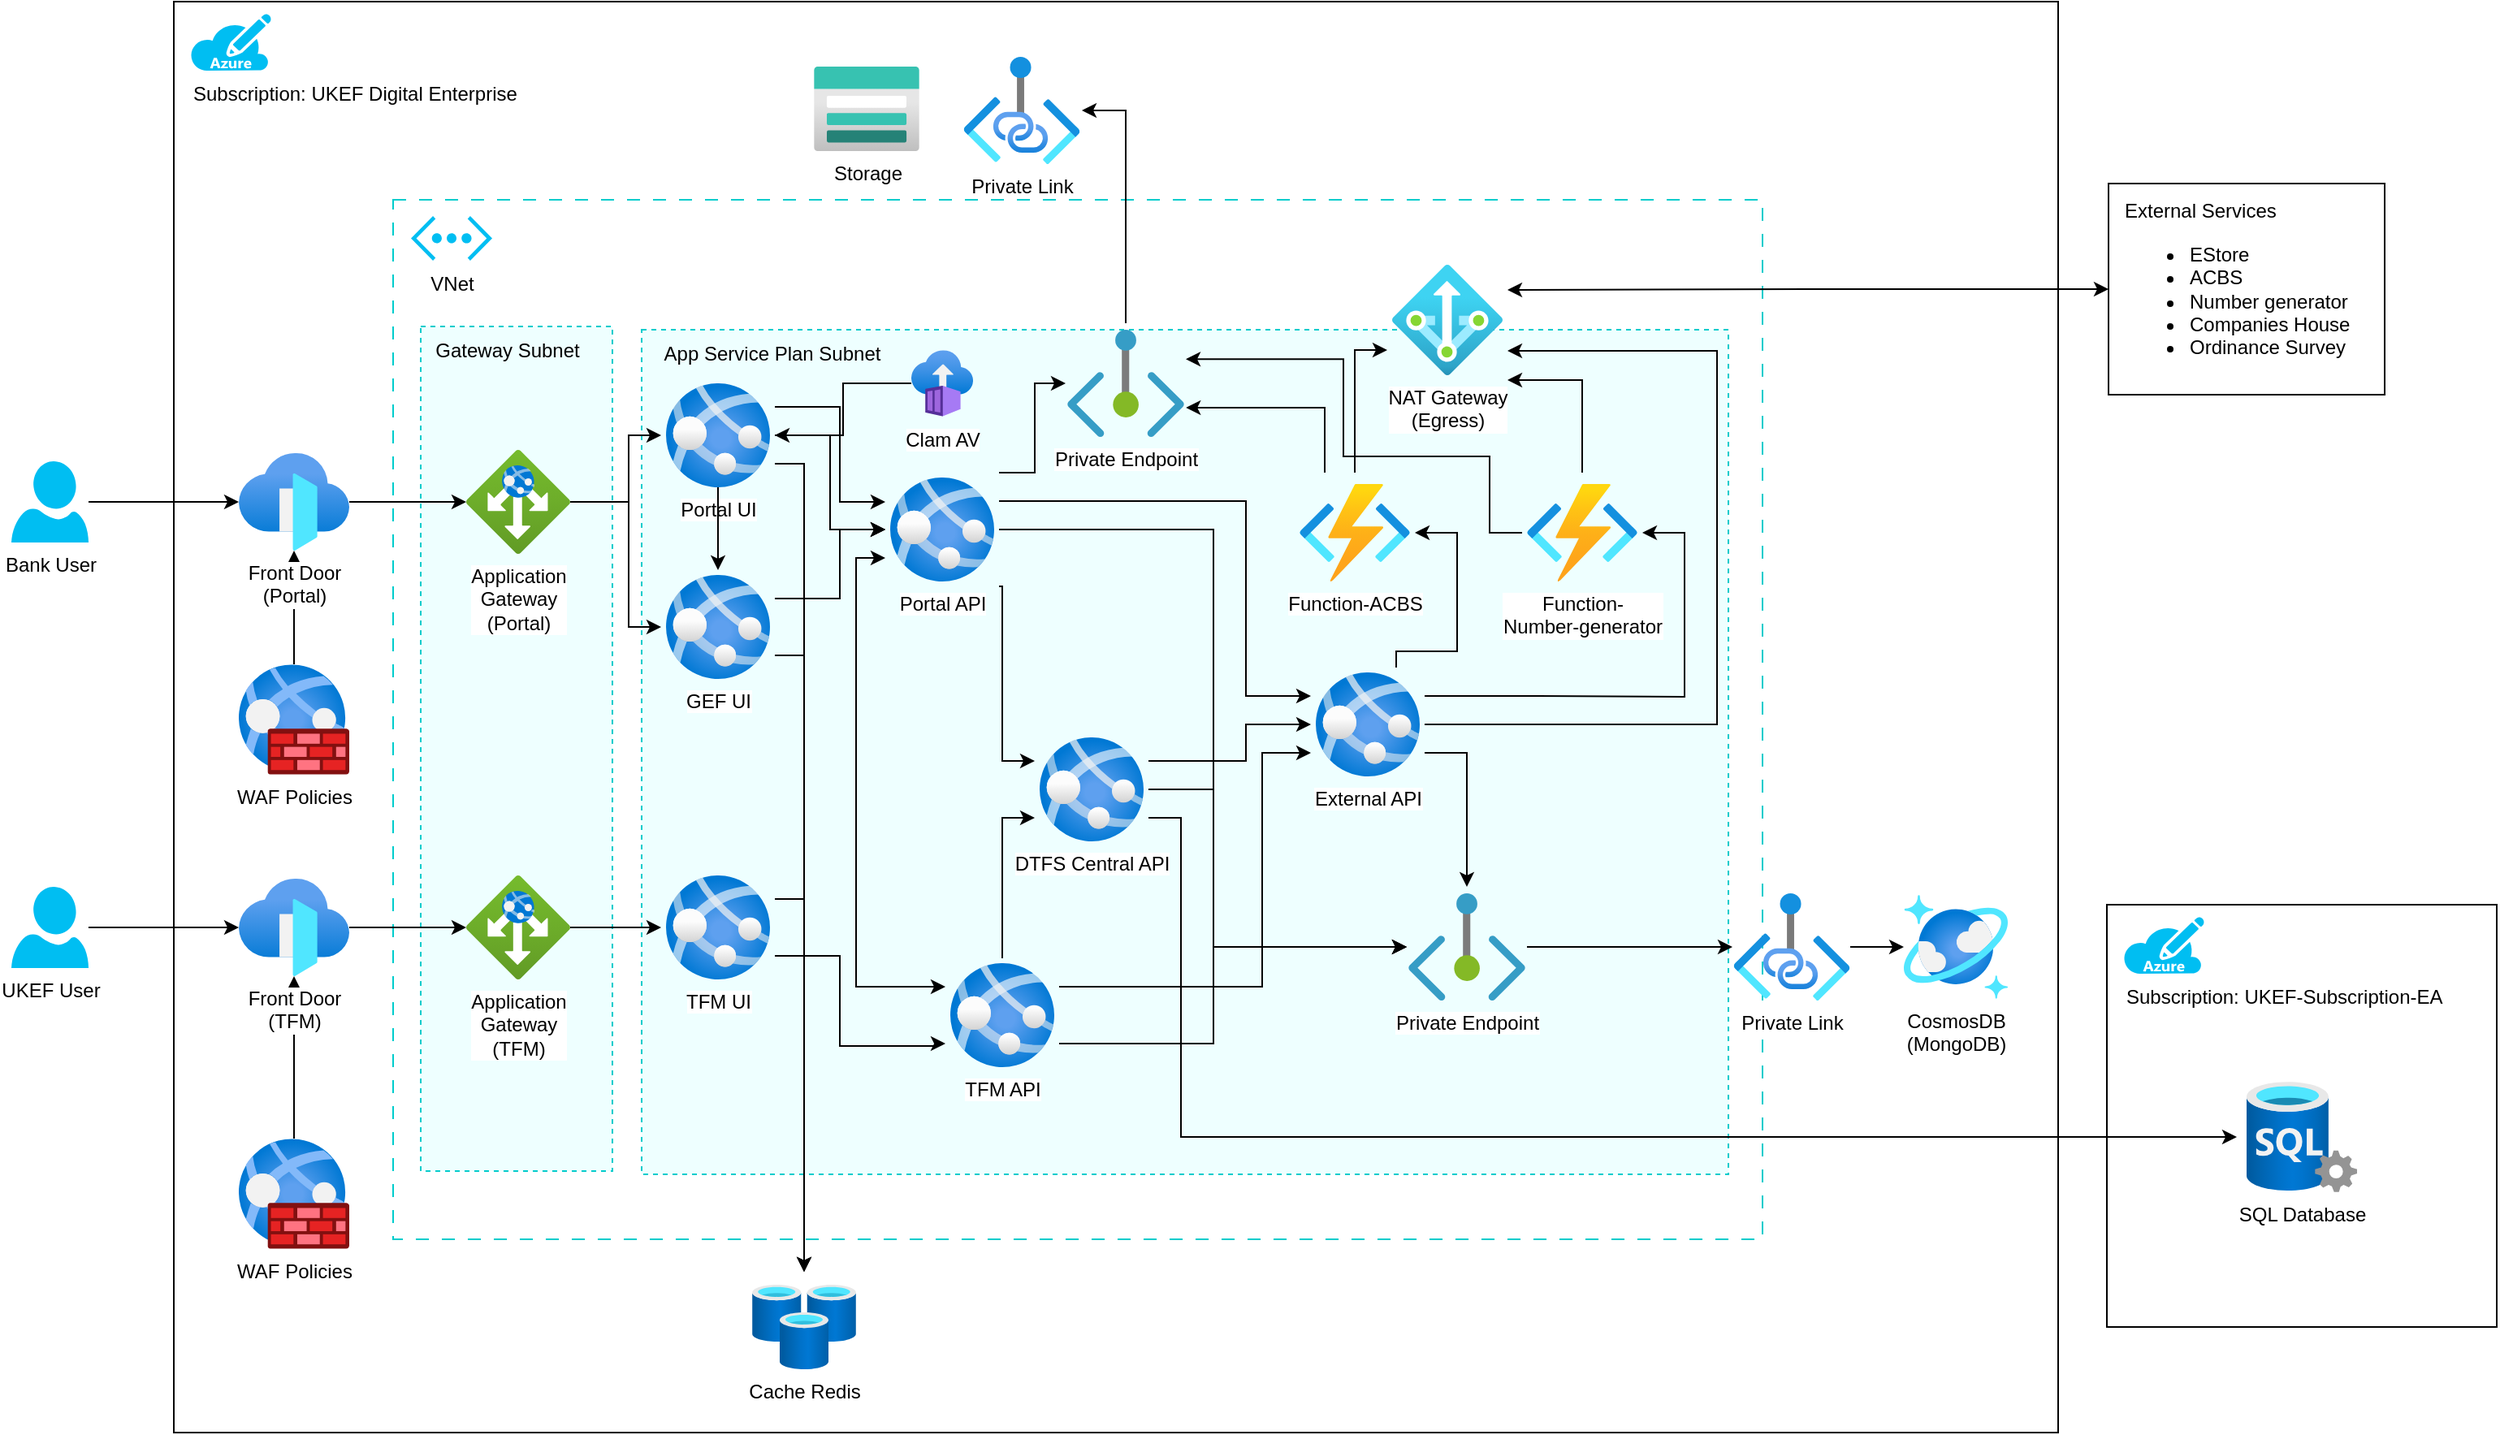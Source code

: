 <mxfile version="26.2.14">
  <diagram name="Page-1" id="09-sKObCots2PVkcRJMm">
    <mxGraphModel dx="3293" dy="2184" grid="1" gridSize="10" guides="1" tooltips="1" connect="1" arrows="1" fold="1" page="1" pageScale="1" pageWidth="1654" pageHeight="1169" math="0" shadow="0">
      <root>
        <mxCell id="0" />
        <mxCell id="1" parent="0" />
        <mxCell id="RdV_qLF6Depakt8JLYgx-76" value="" style="group" parent="1" vertex="1" connectable="0">
          <mxGeometry x="-340" y="-545" width="240" height="260" as="geometry" />
        </mxCell>
        <mxCell id="RdV_qLF6Depakt8JLYgx-73" value="" style="rounded=0;whiteSpace=wrap;html=1;" parent="RdV_qLF6Depakt8JLYgx-76" vertex="1">
          <mxGeometry width="240" height="260" as="geometry" />
        </mxCell>
        <mxCell id="RdV_qLF6Depakt8JLYgx-74" value="Subscription: UKEF-Subscription-EA" style="verticalLabelPosition=bottom;html=1;verticalAlign=top;align=left;strokeColor=none;fillColor=#00BEF2;shape=mxgraph.azure.azure_subscription;" parent="RdV_qLF6Depakt8JLYgx-76" vertex="1">
          <mxGeometry x="10" y="7.5" width="50" height="35" as="geometry" />
        </mxCell>
        <mxCell id="RdV_qLF6Depakt8JLYgx-71" value="" style="group" parent="1" vertex="1" connectable="0">
          <mxGeometry x="-1530" y="-1101" width="1160" height="881" as="geometry" />
        </mxCell>
        <mxCell id="RdV_qLF6Depakt8JLYgx-68" value="" style="rounded=0;whiteSpace=wrap;html=1;" parent="RdV_qLF6Depakt8JLYgx-71" vertex="1">
          <mxGeometry width="1160" height="881" as="geometry" />
        </mxCell>
        <mxCell id="RdV_qLF6Depakt8JLYgx-69" value="Subscription: UKEF Digital Enterprise" style="verticalLabelPosition=bottom;html=1;verticalAlign=top;align=left;strokeColor=none;fillColor=#00BEF2;shape=mxgraph.azure.azure_subscription;" parent="RdV_qLF6Depakt8JLYgx-71" vertex="1">
          <mxGeometry x="10" y="7.5" width="50" height="35" as="geometry" />
        </mxCell>
        <mxCell id="H1oceP0J1bfQ8ebqI_k--81" value="" style="group" parent="1" vertex="1" connectable="0">
          <mxGeometry x="-1395" y="-979" width="843" height="640" as="geometry" />
        </mxCell>
        <mxCell id="H1oceP0J1bfQ8ebqI_k--80" value="" style="rounded=0;whiteSpace=wrap;html=1;fillColor=none;strokeColor=#00CCCC;dashed=1;dashPattern=8 8;" parent="H1oceP0J1bfQ8ebqI_k--81" vertex="1">
          <mxGeometry width="843" height="640" as="geometry" />
        </mxCell>
        <mxCell id="H1oceP0J1bfQ8ebqI_k--11" value="VNet" style="verticalLabelPosition=bottom;html=1;verticalAlign=top;align=center;strokeColor=none;fillColor=#00BEF2;shape=mxgraph.azure.virtual_network;pointerEvents=1;" parent="H1oceP0J1bfQ8ebqI_k--81" vertex="1">
          <mxGeometry x="11" y="10" width="50" height="27.5" as="geometry" />
        </mxCell>
        <mxCell id="H1oceP0J1bfQ8ebqI_k--78" value="" style="group" parent="H1oceP0J1bfQ8ebqI_k--81" vertex="1" connectable="0">
          <mxGeometry x="153" y="80" width="669" height="520" as="geometry" />
        </mxCell>
        <mxCell id="H1oceP0J1bfQ8ebqI_k--65" value="" style="rounded=0;whiteSpace=wrap;html=1;fillColor=#EEFFFF;strokeColor=#00CCCC;dashed=1;container=0;" parent="H1oceP0J1bfQ8ebqI_k--78" vertex="1">
          <mxGeometry width="669" height="520" as="geometry" />
        </mxCell>
        <mxCell id="H1oceP0J1bfQ8ebqI_k--66" value="App Service Plan Subnet" style="text;html=1;align=center;verticalAlign=middle;resizable=0;points=[];autosize=1;strokeColor=none;fillColor=none;" parent="H1oceP0J1bfQ8ebqI_k--78" vertex="1">
          <mxGeometry width="160" height="30" as="geometry" />
        </mxCell>
        <mxCell id="H1oceP0J1bfQ8ebqI_k--93" style="edgeStyle=orthogonalEdgeStyle;rounded=0;orthogonalLoop=1;jettySize=auto;html=1;entryX=1.001;entryY=0.707;entryDx=0;entryDy=0;exitX=0.25;exitY=0;exitDx=0;exitDy=0;entryPerimeter=0;" parent="H1oceP0J1bfQ8ebqI_k--78" source="RdV_qLF6Depakt8JLYgx-58" target="RdV_qLF6Depakt8JLYgx-39" edge="1">
          <mxGeometry relative="1" as="geometry">
            <Array as="points">
              <mxPoint x="420" y="48" />
              <mxPoint x="335" y="48" />
            </Array>
          </mxGeometry>
        </mxCell>
        <mxCell id="H1oceP0J1bfQ8ebqI_k--76" style="edgeStyle=orthogonalEdgeStyle;rounded=0;orthogonalLoop=1;jettySize=auto;html=1;entryX=1;entryY=0.5;entryDx=0;entryDy=0;exitX=0.75;exitY=0;exitDx=0;exitDy=0;" parent="H1oceP0J1bfQ8ebqI_k--78" source="RdV_qLF6Depakt8JLYgx-32" target="RdV_qLF6Depakt8JLYgx-58" edge="1">
          <mxGeometry relative="1" as="geometry">
            <mxPoint x="425" y="138.02" as="sourcePoint" />
            <Array as="points">
              <mxPoint x="465" y="198" />
              <mxPoint x="502" y="198" />
              <mxPoint x="502" y="125" />
            </Array>
          </mxGeometry>
        </mxCell>
        <mxCell id="H1oceP0J1bfQ8ebqI_k--60" style="edgeStyle=orthogonalEdgeStyle;rounded=0;orthogonalLoop=1;jettySize=auto;html=1;exitX=1;exitY=0.75;exitDx=0;exitDy=0;entryX=0.5;entryY=0;entryDx=0;entryDy=0;" parent="H1oceP0J1bfQ8ebqI_k--78" source="RdV_qLF6Depakt8JLYgx-32" target="RdV_qLF6Depakt8JLYgx-35" edge="1">
          <mxGeometry relative="1" as="geometry">
            <mxPoint x="425" y="138.02" as="sourcePoint" />
          </mxGeometry>
        </mxCell>
        <mxCell id="RdV_qLF6Depakt8JLYgx-8" value="" style="group" parent="H1oceP0J1bfQ8ebqI_k--78" vertex="1" connectable="0">
          <mxGeometry x="12" y="30" width="70" height="70" as="geometry" />
        </mxCell>
        <mxCell id="RdV_qLF6Depakt8JLYgx-3" value="Portal UI" style="image;aspect=fixed;html=1;points=[];align=center;fontSize=12;image=img/lib/azure2/app_services/App_Services.svg;" parent="RdV_qLF6Depakt8JLYgx-8" vertex="1">
          <mxGeometry x="3" y="3" width="64" height="64" as="geometry" />
        </mxCell>
        <mxCell id="RdV_qLF6Depakt8JLYgx-2" value="" style="whiteSpace=wrap;html=1;aspect=fixed;strokeColor=none;fillColor=none;" parent="RdV_qLF6Depakt8JLYgx-8" vertex="1">
          <mxGeometry width="70" height="70" as="geometry" />
        </mxCell>
        <mxCell id="RdV_qLF6Depakt8JLYgx-10" value="" style="group" parent="H1oceP0J1bfQ8ebqI_k--78" vertex="1" connectable="0">
          <mxGeometry x="12" y="148" width="70" height="70" as="geometry" />
        </mxCell>
        <mxCell id="RdV_qLF6Depakt8JLYgx-11" value="GEF UI" style="image;aspect=fixed;html=1;points=[];align=center;fontSize=12;image=img/lib/azure2/app_services/App_Services.svg;" parent="RdV_qLF6Depakt8JLYgx-10" vertex="1">
          <mxGeometry x="3" y="3" width="64" height="64" as="geometry" />
        </mxCell>
        <mxCell id="RdV_qLF6Depakt8JLYgx-12" value="" style="whiteSpace=wrap;html=1;aspect=fixed;strokeColor=none;fillColor=none;" parent="RdV_qLF6Depakt8JLYgx-10" vertex="1">
          <mxGeometry width="70" height="70" as="geometry" />
        </mxCell>
        <mxCell id="RdV_qLF6Depakt8JLYgx-13" value="" style="group" parent="H1oceP0J1bfQ8ebqI_k--78" vertex="1" connectable="0">
          <mxGeometry x="12" y="333" width="70" height="70" as="geometry" />
        </mxCell>
        <mxCell id="RdV_qLF6Depakt8JLYgx-14" value="TFM UI" style="image;aspect=fixed;html=1;points=[];align=center;fontSize=12;image=img/lib/azure2/app_services/App_Services.svg;" parent="RdV_qLF6Depakt8JLYgx-13" vertex="1">
          <mxGeometry x="3" y="3" width="64" height="64" as="geometry" />
        </mxCell>
        <mxCell id="RdV_qLF6Depakt8JLYgx-15" value="" style="whiteSpace=wrap;html=1;aspect=fixed;strokeColor=none;fillColor=none;" parent="RdV_qLF6Depakt8JLYgx-13" vertex="1">
          <mxGeometry width="70" height="70" as="geometry" />
        </mxCell>
        <mxCell id="RdV_qLF6Depakt8JLYgx-20" value="" style="group" parent="H1oceP0J1bfQ8ebqI_k--78" vertex="1" connectable="0">
          <mxGeometry x="187" y="387" width="70" height="70" as="geometry" />
        </mxCell>
        <mxCell id="RdV_qLF6Depakt8JLYgx-21" value="TFM API" style="image;aspect=fixed;html=1;points=[];align=center;fontSize=12;image=img/lib/azure2/app_services/App_Services.svg;" parent="RdV_qLF6Depakt8JLYgx-20" vertex="1">
          <mxGeometry x="3" y="3" width="64" height="64" as="geometry" />
        </mxCell>
        <mxCell id="RdV_qLF6Depakt8JLYgx-22" value="" style="whiteSpace=wrap;html=1;aspect=fixed;strokeColor=none;fillColor=none;" parent="RdV_qLF6Depakt8JLYgx-20" vertex="1">
          <mxGeometry width="70" height="70" as="geometry" />
        </mxCell>
        <mxCell id="H1oceP0J1bfQ8ebqI_k--31" style="edgeStyle=orthogonalEdgeStyle;rounded=0;orthogonalLoop=1;jettySize=auto;html=1;exitX=1;exitY=0.75;exitDx=0;exitDy=0;entryX=0;entryY=0.75;entryDx=0;entryDy=0;" parent="H1oceP0J1bfQ8ebqI_k--78" source="RdV_qLF6Depakt8JLYgx-15" target="RdV_qLF6Depakt8JLYgx-22" edge="1">
          <mxGeometry relative="1" as="geometry">
            <mxPoint x="82" y="368" as="sourcePoint" />
            <mxPoint x="172" y="385.524" as="targetPoint" />
            <Array as="points">
              <mxPoint x="122" y="386" />
              <mxPoint x="122" y="441" />
              <mxPoint x="182" y="441" />
            </Array>
          </mxGeometry>
        </mxCell>
        <mxCell id="H1oceP0J1bfQ8ebqI_k--52" style="edgeStyle=orthogonalEdgeStyle;rounded=0;orthogonalLoop=1;jettySize=auto;html=1;entryX=0;entryY=0.5;entryDx=0;entryDy=0;exitX=1;exitY=0.75;exitDx=0;exitDy=0;" parent="H1oceP0J1bfQ8ebqI_k--78" source="RdV_qLF6Depakt8JLYgx-22" target="RdV_qLF6Depakt8JLYgx-35" edge="1">
          <mxGeometry relative="1" as="geometry">
            <mxPoint x="236" y="368" as="sourcePoint" />
            <Array as="points">
              <mxPoint x="352" y="439" />
              <mxPoint x="352" y="380" />
            </Array>
          </mxGeometry>
        </mxCell>
        <mxCell id="H1oceP0J1bfQ8ebqI_k--46" style="edgeStyle=orthogonalEdgeStyle;rounded=0;orthogonalLoop=1;jettySize=auto;html=1;entryX=0;entryY=0.75;entryDx=0;entryDy=0;exitX=1;exitY=0.25;exitDx=0;exitDy=0;" parent="H1oceP0J1bfQ8ebqI_k--78" source="RdV_qLF6Depakt8JLYgx-22" target="RdV_qLF6Depakt8JLYgx-32" edge="1">
          <mxGeometry relative="1" as="geometry">
            <Array as="points">
              <mxPoint x="382" y="404" />
              <mxPoint x="382" y="260" />
            </Array>
            <mxPoint x="236" y="388" as="sourcePoint" />
            <mxPoint x="394.152" y="171.792" as="targetPoint" />
          </mxGeometry>
        </mxCell>
        <mxCell id="RdV_qLF6Depakt8JLYgx-23" value="" style="group" parent="H1oceP0J1bfQ8ebqI_k--78" vertex="1" connectable="0">
          <mxGeometry x="242" y="248" width="70" height="70" as="geometry" />
        </mxCell>
        <mxCell id="RdV_qLF6Depakt8JLYgx-24" value="DTFS Central API" style="image;aspect=fixed;html=1;points=[];align=center;fontSize=12;image=img/lib/azure2/app_services/App_Services.svg;" parent="RdV_qLF6Depakt8JLYgx-23" vertex="1">
          <mxGeometry x="3" y="3" width="64" height="64" as="geometry" />
        </mxCell>
        <mxCell id="RdV_qLF6Depakt8JLYgx-25" value="" style="whiteSpace=wrap;html=1;aspect=fixed;strokeColor=none;fillColor=none;" parent="RdV_qLF6Depakt8JLYgx-23" vertex="1">
          <mxGeometry width="70" height="70" as="geometry" />
        </mxCell>
        <mxCell id="H1oceP0J1bfQ8ebqI_k--42" style="edgeStyle=orthogonalEdgeStyle;rounded=0;orthogonalLoop=1;jettySize=auto;html=1;entryX=0;entryY=0.75;entryDx=0;entryDy=0;exitX=0.5;exitY=0;exitDx=0;exitDy=0;" parent="H1oceP0J1bfQ8ebqI_k--78" source="RdV_qLF6Depakt8JLYgx-22" target="RdV_qLF6Depakt8JLYgx-25" edge="1">
          <mxGeometry relative="1" as="geometry">
            <mxPoint x="204" y="336" as="sourcePoint" />
            <mxPoint x="236.064" y="258.224" as="targetPoint" />
            <Array as="points">
              <mxPoint x="222" y="387" />
              <mxPoint x="222" y="300" />
            </Array>
          </mxGeometry>
        </mxCell>
        <mxCell id="H1oceP0J1bfQ8ebqI_k--51" style="edgeStyle=orthogonalEdgeStyle;rounded=0;orthogonalLoop=1;jettySize=auto;html=1;exitX=1;exitY=0.5;exitDx=0;exitDy=0;entryX=0;entryY=0.5;entryDx=0;entryDy=0;" parent="H1oceP0J1bfQ8ebqI_k--78" source="RdV_qLF6Depakt8JLYgx-25" target="RdV_qLF6Depakt8JLYgx-35" edge="1">
          <mxGeometry relative="1" as="geometry">
            <mxPoint x="276" y="230" as="sourcePoint" />
            <Array as="points">
              <mxPoint x="352" y="283" />
              <mxPoint x="352" y="380" />
            </Array>
          </mxGeometry>
        </mxCell>
        <mxCell id="RdV_qLF6Depakt8JLYgx-26" style="edgeStyle=orthogonalEdgeStyle;rounded=0;orthogonalLoop=1;jettySize=auto;html=1;exitX=1;exitY=0.25;exitDx=0;exitDy=0;entryX=0;entryY=0.5;entryDx=0;entryDy=0;" parent="H1oceP0J1bfQ8ebqI_k--78" source="RdV_qLF6Depakt8JLYgx-25" target="RdV_qLF6Depakt8JLYgx-32" edge="1">
          <mxGeometry relative="1" as="geometry">
            <Array as="points">
              <mxPoint x="372" y="266" />
              <mxPoint x="372" y="243" />
            </Array>
          </mxGeometry>
        </mxCell>
        <mxCell id="RdV_qLF6Depakt8JLYgx-27" value="" style="group" parent="H1oceP0J1bfQ8ebqI_k--78" vertex="1" connectable="0">
          <mxGeometry x="150" y="88" width="70" height="70" as="geometry" />
        </mxCell>
        <mxCell id="RdV_qLF6Depakt8JLYgx-28" value="Portal API" style="image;aspect=fixed;html=1;points=[];align=center;fontSize=12;image=img/lib/azure2/app_services/App_Services.svg;" parent="RdV_qLF6Depakt8JLYgx-27" vertex="1">
          <mxGeometry x="3" y="3" width="64" height="64" as="geometry" />
        </mxCell>
        <mxCell id="RdV_qLF6Depakt8JLYgx-29" value="" style="whiteSpace=wrap;html=1;aspect=fixed;strokeColor=none;fillColor=none;" parent="RdV_qLF6Depakt8JLYgx-27" vertex="1">
          <mxGeometry width="70" height="70" as="geometry" />
        </mxCell>
        <mxCell id="H1oceP0J1bfQ8ebqI_k--49" style="edgeStyle=orthogonalEdgeStyle;rounded=0;orthogonalLoop=1;jettySize=auto;html=1;exitX=1;exitY=0.25;exitDx=0;exitDy=0;entryX=0;entryY=0.5;entryDx=0;entryDy=0;" parent="H1oceP0J1bfQ8ebqI_k--78" source="RdV_qLF6Depakt8JLYgx-12" target="RdV_qLF6Depakt8JLYgx-29" edge="1">
          <mxGeometry relative="1" as="geometry">
            <Array as="points">
              <mxPoint x="122" y="166" />
              <mxPoint x="122" y="123" />
            </Array>
            <mxPoint x="82" y="178" as="sourcePoint" />
            <mxPoint x="172" y="118" as="targetPoint" />
          </mxGeometry>
        </mxCell>
        <mxCell id="H1oceP0J1bfQ8ebqI_k--38" style="edgeStyle=orthogonalEdgeStyle;rounded=0;orthogonalLoop=1;jettySize=auto;html=1;exitX=1;exitY=0.25;exitDx=0;exitDy=0;entryX=0;entryY=0.25;entryDx=0;entryDy=0;" parent="H1oceP0J1bfQ8ebqI_k--78" source="RdV_qLF6Depakt8JLYgx-2" target="RdV_qLF6Depakt8JLYgx-29" edge="1">
          <mxGeometry relative="1" as="geometry">
            <mxPoint x="86" y="57.5" as="sourcePoint" />
            <mxPoint x="172" y="108" as="targetPoint" />
            <Array as="points">
              <mxPoint x="122" y="48" />
              <mxPoint x="122" y="106" />
              <mxPoint x="150" y="106" />
            </Array>
          </mxGeometry>
        </mxCell>
        <mxCell id="H1oceP0J1bfQ8ebqI_k--53" style="edgeStyle=orthogonalEdgeStyle;rounded=0;orthogonalLoop=1;jettySize=auto;html=1;entryX=0;entryY=0.75;entryDx=0;entryDy=0;startArrow=classic;startFill=1;exitX=0;exitY=0.25;exitDx=0;exitDy=0;" parent="H1oceP0J1bfQ8ebqI_k--78" source="RdV_qLF6Depakt8JLYgx-22" target="RdV_qLF6Depakt8JLYgx-29" edge="1">
          <mxGeometry relative="1" as="geometry">
            <Array as="points">
              <mxPoint x="132" y="404" />
              <mxPoint x="132" y="140" />
            </Array>
            <mxPoint x="204" y="336" as="sourcePoint" />
            <mxPoint x="192.032" y="138.016" as="targetPoint" />
          </mxGeometry>
        </mxCell>
        <mxCell id="H1oceP0J1bfQ8ebqI_k--45" style="edgeStyle=orthogonalEdgeStyle;rounded=0;orthogonalLoop=1;jettySize=auto;html=1;entryX=0;entryY=0.25;entryDx=0;entryDy=0;exitX=1;exitY=1;exitDx=0;exitDy=0;" parent="H1oceP0J1bfQ8ebqI_k--78" source="RdV_qLF6Depakt8JLYgx-29" target="RdV_qLF6Depakt8JLYgx-25" edge="1">
          <mxGeometry relative="1" as="geometry">
            <mxPoint x="236.0" y="108" as="sourcePoint" />
            <mxPoint x="243.296" y="199.664" as="targetPoint" />
            <Array as="points">
              <mxPoint x="222" y="158" />
              <mxPoint x="222" y="266" />
            </Array>
          </mxGeometry>
        </mxCell>
        <mxCell id="RdV_qLF6Depakt8JLYgx-30" value="" style="group" parent="H1oceP0J1bfQ8ebqI_k--78" vertex="1" connectable="0">
          <mxGeometry x="412" y="208" width="70" height="70" as="geometry" />
        </mxCell>
        <mxCell id="RdV_qLF6Depakt8JLYgx-31" value="External API" style="image;aspect=fixed;html=1;points=[];align=center;fontSize=12;image=img/lib/azure2/app_services/App_Services.svg;" parent="RdV_qLF6Depakt8JLYgx-30" vertex="1">
          <mxGeometry x="3" y="3" width="64" height="64" as="geometry" />
        </mxCell>
        <mxCell id="RdV_qLF6Depakt8JLYgx-32" value="" style="whiteSpace=wrap;html=1;aspect=fixed;strokeColor=none;fillColor=none;" parent="RdV_qLF6Depakt8JLYgx-30" vertex="1">
          <mxGeometry width="70" height="70" as="geometry" />
        </mxCell>
        <mxCell id="H1oceP0J1bfQ8ebqI_k--94" style="edgeStyle=orthogonalEdgeStyle;rounded=0;orthogonalLoop=1;jettySize=auto;html=1;entryX=1;entryY=0.299;entryDx=0;entryDy=0;exitX=0;exitY=0.5;exitDx=0;exitDy=0;endSize=6;noJump=0;entryPerimeter=0;" parent="H1oceP0J1bfQ8ebqI_k--78" target="RdV_qLF6Depakt8JLYgx-39" edge="1">
          <mxGeometry relative="1" as="geometry">
            <mxPoint x="542" y="125" as="sourcePoint" />
            <mxPoint x="335" y="33" as="targetPoint" />
            <Array as="points">
              <mxPoint x="522" y="125" />
              <mxPoint x="522" y="78" />
              <mxPoint x="432" y="78" />
              <mxPoint x="432" y="18" />
            </Array>
          </mxGeometry>
        </mxCell>
        <mxCell id="H1oceP0J1bfQ8ebqI_k--75" style="edgeStyle=orthogonalEdgeStyle;rounded=0;orthogonalLoop=1;jettySize=auto;html=1;exitX=1;exitY=0.25;exitDx=0;exitDy=0;entryX=1;entryY=0.5;entryDx=0;entryDy=0;" parent="H1oceP0J1bfQ8ebqI_k--78" source="RdV_qLF6Depakt8JLYgx-32" target="RdV_qLF6Depakt8JLYgx-59" edge="1">
          <mxGeometry relative="1" as="geometry">
            <Array as="points">
              <mxPoint x="552" y="226" />
              <mxPoint x="642" y="226" />
              <mxPoint x="642" y="125" />
            </Array>
            <mxPoint x="422.0" y="170" as="sourcePoint" />
          </mxGeometry>
        </mxCell>
        <mxCell id="H1oceP0J1bfQ8ebqI_k--50" style="edgeStyle=orthogonalEdgeStyle;rounded=0;orthogonalLoop=1;jettySize=auto;html=1;exitX=1;exitY=0.5;exitDx=0;exitDy=0;entryX=0;entryY=0.5;entryDx=0;entryDy=0;" parent="H1oceP0J1bfQ8ebqI_k--78" source="RdV_qLF6Depakt8JLYgx-29" target="RdV_qLF6Depakt8JLYgx-35" edge="1">
          <mxGeometry relative="1" as="geometry">
            <Array as="points">
              <mxPoint x="352" y="123" />
              <mxPoint x="352" y="380" />
            </Array>
            <mxPoint x="236.0" y="118" as="sourcePoint" />
          </mxGeometry>
        </mxCell>
        <mxCell id="H1oceP0J1bfQ8ebqI_k--43" style="edgeStyle=orthogonalEdgeStyle;rounded=0;orthogonalLoop=1;jettySize=auto;html=1;entryX=0;entryY=0.25;entryDx=0;entryDy=0;exitX=1;exitY=0.25;exitDx=0;exitDy=0;" parent="H1oceP0J1bfQ8ebqI_k--78" source="RdV_qLF6Depakt8JLYgx-29" target="RdV_qLF6Depakt8JLYgx-32" edge="1">
          <mxGeometry relative="1" as="geometry">
            <Array as="points">
              <mxPoint x="372" y="106" />
              <mxPoint x="372" y="226" />
            </Array>
            <mxPoint x="236.0" y="108" as="sourcePoint" />
            <mxPoint x="361" y="108.02" as="targetPoint" />
          </mxGeometry>
        </mxCell>
        <mxCell id="H1oceP0J1bfQ8ebqI_k--92" style="edgeStyle=orthogonalEdgeStyle;rounded=0;orthogonalLoop=1;jettySize=auto;html=1;exitX=1;exitY=0;exitDx=0;exitDy=0;entryX=0;entryY=0.5;entryDx=0;entryDy=0;" parent="H1oceP0J1bfQ8ebqI_k--78" source="RdV_qLF6Depakt8JLYgx-29" target="RdV_qLF6Depakt8JLYgx-39" edge="1">
          <mxGeometry relative="1" as="geometry">
            <mxPoint x="236.0" y="108" as="sourcePoint" />
            <Array as="points">
              <mxPoint x="242" y="88" />
              <mxPoint x="242" y="33" />
            </Array>
          </mxGeometry>
        </mxCell>
        <mxCell id="RdV_qLF6Depakt8JLYgx-36" value="" style="group" parent="H1oceP0J1bfQ8ebqI_k--78" vertex="1" connectable="0">
          <mxGeometry x="471" y="343" width="74" height="74" as="geometry" />
        </mxCell>
        <mxCell id="H1oceP0J1bfQ8ebqI_k--5" value="Private Endpoint" style="image;aspect=fixed;html=1;points=[];align=center;fontSize=12;image=img/lib/azure2/networking/Private_Endpoint.svg;" parent="RdV_qLF6Depakt8JLYgx-36" vertex="1">
          <mxGeometry x="1" y="4" width="72" height="66" as="geometry" />
        </mxCell>
        <mxCell id="RdV_qLF6Depakt8JLYgx-35" value="" style="whiteSpace=wrap;html=1;aspect=fixed;strokeColor=none;fillColor=none;" parent="RdV_qLF6Depakt8JLYgx-36" vertex="1">
          <mxGeometry width="74" height="74" as="geometry" />
        </mxCell>
        <mxCell id="RdV_qLF6Depakt8JLYgx-40" value="" style="group" parent="H1oceP0J1bfQ8ebqI_k--78" vertex="1" connectable="0">
          <mxGeometry x="261" y="-4" width="74" height="74" as="geometry" />
        </mxCell>
        <mxCell id="H1oceP0J1bfQ8ebqI_k--91" value="Private Endpoint" style="image;aspect=fixed;html=1;points=[];align=center;fontSize=12;image=img/lib/azure2/networking/Private_Endpoint.svg;" parent="RdV_qLF6Depakt8JLYgx-40" vertex="1">
          <mxGeometry x="1" y="4" width="72" height="66" as="geometry" />
        </mxCell>
        <mxCell id="RdV_qLF6Depakt8JLYgx-39" value="" style="whiteSpace=wrap;html=1;aspect=fixed;strokeColor=none;fillColor=none;" parent="RdV_qLF6Depakt8JLYgx-40" vertex="1">
          <mxGeometry width="74" height="74" as="geometry" />
        </mxCell>
        <mxCell id="RdV_qLF6Depakt8JLYgx-60" value="" style="group" parent="H1oceP0J1bfQ8ebqI_k--78" vertex="1" connectable="0">
          <mxGeometry x="542" y="88" width="74" height="74" as="geometry" />
        </mxCell>
        <mxCell id="H1oceP0J1bfQ8ebqI_k--29" value="Function-&lt;br&gt;Number-generator" style="image;aspect=fixed;html=1;points=[];align=center;fontSize=12;image=img/lib/azure2/compute/Function_Apps.svg;" parent="RdV_qLF6Depakt8JLYgx-60" vertex="1">
          <mxGeometry x="3" y="7" width="68" height="60" as="geometry" />
        </mxCell>
        <mxCell id="RdV_qLF6Depakt8JLYgx-59" value="" style="whiteSpace=wrap;html=1;aspect=fixed;strokeColor=none;fillColor=none;" parent="RdV_qLF6Depakt8JLYgx-60" vertex="1">
          <mxGeometry width="74" height="74" as="geometry" />
        </mxCell>
        <mxCell id="RdV_qLF6Depakt8JLYgx-61" value="" style="group" parent="H1oceP0J1bfQ8ebqI_k--78" vertex="1" connectable="0">
          <mxGeometry x="402" y="88" width="74" height="74" as="geometry" />
        </mxCell>
        <mxCell id="H1oceP0J1bfQ8ebqI_k--12" value="Function-ACBS" style="image;aspect=fixed;html=1;points=[];align=center;fontSize=12;image=img/lib/azure2/compute/Function_Apps.svg;" parent="RdV_qLF6Depakt8JLYgx-61" vertex="1">
          <mxGeometry x="3" y="7" width="68" height="60" as="geometry" />
        </mxCell>
        <mxCell id="RdV_qLF6Depakt8JLYgx-58" value="" style="whiteSpace=wrap;html=1;aspect=fixed;strokeColor=none;fillColor=none;" parent="RdV_qLF6Depakt8JLYgx-61" vertex="1">
          <mxGeometry width="74" height="74" as="geometry" />
        </mxCell>
        <mxCell id="j36_yMFAYtUaiGLRO8ou-1" value="" style="edgeStyle=orthogonalEdgeStyle;rounded=0;orthogonalLoop=1;jettySize=auto;html=1;" edge="1" parent="H1oceP0J1bfQ8ebqI_k--78" source="RdV_qLF6Depakt8JLYgx-2" target="RdV_qLF6Depakt8JLYgx-29">
          <mxGeometry relative="1" as="geometry" />
        </mxCell>
        <mxCell id="j36_yMFAYtUaiGLRO8ou-2" value="" style="edgeStyle=orthogonalEdgeStyle;rounded=0;orthogonalLoop=1;jettySize=auto;html=1;" edge="1" parent="H1oceP0J1bfQ8ebqI_k--78" source="RdV_qLF6Depakt8JLYgx-2" target="RdV_qLF6Depakt8JLYgx-29">
          <mxGeometry relative="1" as="geometry" />
        </mxCell>
        <mxCell id="j36_yMFAYtUaiGLRO8ou-7" value="" style="edgeStyle=orthogonalEdgeStyle;rounded=0;orthogonalLoop=1;jettySize=auto;html=1;" edge="1" parent="H1oceP0J1bfQ8ebqI_k--78" source="j36_yMFAYtUaiGLRO8ou-4" target="RdV_qLF6Depakt8JLYgx-2">
          <mxGeometry relative="1" as="geometry" />
        </mxCell>
        <mxCell id="j36_yMFAYtUaiGLRO8ou-4" value="Clam AV" style="image;aspect=fixed;html=1;points=[];align=center;fontSize=12;image=img/lib/azure2/containers/Container_Instances.svg;" vertex="1" parent="H1oceP0J1bfQ8ebqI_k--78">
          <mxGeometry x="165.99" y="12.5" width="38.03" height="41" as="geometry" />
        </mxCell>
        <mxCell id="j36_yMFAYtUaiGLRO8ou-5" value="" style="edgeStyle=orthogonalEdgeStyle;rounded=0;orthogonalLoop=1;jettySize=auto;html=1;" edge="1" parent="H1oceP0J1bfQ8ebqI_k--78" source="RdV_qLF6Depakt8JLYgx-3" target="RdV_qLF6Depakt8JLYgx-12">
          <mxGeometry relative="1" as="geometry" />
        </mxCell>
        <mxCell id="H1oceP0J1bfQ8ebqI_k--100" style="edgeStyle=orthogonalEdgeStyle;rounded=0;orthogonalLoop=1;jettySize=auto;html=1;exitX=1;exitY=0.75;exitDx=0;exitDy=0;entryX=0.5;entryY=0;entryDx=0;entryDy=0;" parent="H1oceP0J1bfQ8ebqI_k--81" source="RdV_qLF6Depakt8JLYgx-2" target="RdV_qLF6Depakt8JLYgx-18" edge="1">
          <mxGeometry relative="1" as="geometry">
            <Array as="points">
              <mxPoint x="253" y="163" />
            </Array>
            <mxPoint x="240.28" y="146.716" as="sourcePoint" />
          </mxGeometry>
        </mxCell>
        <mxCell id="H1oceP0J1bfQ8ebqI_k--98" style="edgeStyle=orthogonalEdgeStyle;rounded=0;orthogonalLoop=1;jettySize=auto;html=1;exitX=1;exitY=0.25;exitDx=0;exitDy=0;entryX=0.5;entryY=0;entryDx=0;entryDy=0;" parent="H1oceP0J1bfQ8ebqI_k--81" source="RdV_qLF6Depakt8JLYgx-15" target="RdV_qLF6Depakt8JLYgx-18" edge="1">
          <mxGeometry relative="1" as="geometry">
            <mxPoint x="203" y="480" as="sourcePoint" />
            <Array as="points">
              <mxPoint x="253" y="431" />
            </Array>
          </mxGeometry>
        </mxCell>
        <mxCell id="H1oceP0J1bfQ8ebqI_k--101" style="edgeStyle=orthogonalEdgeStyle;rounded=0;orthogonalLoop=1;jettySize=auto;html=1;exitX=1;exitY=0.75;exitDx=0;exitDy=0;entryX=0.5;entryY=0;entryDx=0;entryDy=0;" parent="H1oceP0J1bfQ8ebqI_k--81" source="RdV_qLF6Depakt8JLYgx-12" target="RdV_qLF6Depakt8JLYgx-18" edge="1">
          <mxGeometry relative="1" as="geometry">
            <Array as="points">
              <mxPoint x="253" y="280" />
            </Array>
            <mxPoint x="235" y="258" as="sourcePoint" />
          </mxGeometry>
        </mxCell>
        <mxCell id="H1oceP0J1bfQ8ebqI_k--58" value="" style="group" parent="1" vertex="1" connectable="0">
          <mxGeometry x="-1380" y="-901" width="120" height="520" as="geometry" />
        </mxCell>
        <mxCell id="H1oceP0J1bfQ8ebqI_k--55" value="" style="rounded=0;whiteSpace=wrap;html=1;fillColor=#EEFFFF;strokeColor=#00CCCC;dashed=1;" parent="H1oceP0J1bfQ8ebqI_k--58" vertex="1">
          <mxGeometry x="2" width="118" height="520" as="geometry" />
        </mxCell>
        <mxCell id="H1oceP0J1bfQ8ebqI_k--57" value="Gateway Subnet" style="text;html=1;align=center;verticalAlign=middle;resizable=0;points=[];autosize=1;strokeColor=none;fillColor=none;" parent="H1oceP0J1bfQ8ebqI_k--58" vertex="1">
          <mxGeometry width="110" height="30" as="geometry" />
        </mxCell>
        <mxCell id="H1oceP0J1bfQ8ebqI_k--17" style="edgeStyle=orthogonalEdgeStyle;rounded=0;orthogonalLoop=1;jettySize=auto;html=1;" parent="1" source="H1oceP0J1bfQ8ebqI_k--1" target="H1oceP0J1bfQ8ebqI_k--3" edge="1">
          <mxGeometry relative="1" as="geometry" />
        </mxCell>
        <mxCell id="H1oceP0J1bfQ8ebqI_k--1" value="WAF Policies" style="image;aspect=fixed;html=1;points=[];align=center;fontSize=12;image=img/lib/azure2/networking/Web_Application_Firewall_Policies_WAF.svg;" parent="1" vertex="1">
          <mxGeometry x="-1490" y="-401" width="68" height="68" as="geometry" />
        </mxCell>
        <mxCell id="H1oceP0J1bfQ8ebqI_k--30" style="edgeStyle=orthogonalEdgeStyle;rounded=0;orthogonalLoop=1;jettySize=auto;html=1;entryX=0;entryY=0.5;entryDx=0;entryDy=0;" parent="1" source="H1oceP0J1bfQ8ebqI_k--2" target="RdV_qLF6Depakt8JLYgx-15" edge="1">
          <mxGeometry relative="1" as="geometry">
            <mxPoint x="-1230" y="-531" as="targetPoint" />
          </mxGeometry>
        </mxCell>
        <mxCell id="H1oceP0J1bfQ8ebqI_k--2" value="Application&lt;br&gt;Gateway&lt;br&gt;(TFM)" style="image;aspect=fixed;html=1;points=[];align=center;fontSize=12;image=img/lib/azure2/networking/Application_Gateways.svg;" parent="1" vertex="1">
          <mxGeometry x="-1350" y="-563" width="64" height="64" as="geometry" />
        </mxCell>
        <mxCell id="H1oceP0J1bfQ8ebqI_k--18" style="edgeStyle=orthogonalEdgeStyle;rounded=0;orthogonalLoop=1;jettySize=auto;html=1;" parent="1" source="H1oceP0J1bfQ8ebqI_k--3" target="H1oceP0J1bfQ8ebqI_k--2" edge="1">
          <mxGeometry relative="1" as="geometry" />
        </mxCell>
        <mxCell id="H1oceP0J1bfQ8ebqI_k--3" value="Front Door&lt;br&gt;(TFM)" style="image;aspect=fixed;html=1;points=[];align=center;fontSize=12;image=img/lib/azure2/networking/Front_Doors.svg;" parent="1" vertex="1">
          <mxGeometry x="-1490" y="-561" width="68" height="60" as="geometry" />
        </mxCell>
        <mxCell id="H1oceP0J1bfQ8ebqI_k--15" style="edgeStyle=orthogonalEdgeStyle;rounded=0;orthogonalLoop=1;jettySize=auto;html=1;exitX=1;exitY=0.5;exitDx=0;exitDy=0;entryX=0;entryY=0.5;entryDx=0;entryDy=0;" parent="1" source="RdV_qLF6Depakt8JLYgx-35" target="RdV_qLF6Depakt8JLYgx-47" edge="1">
          <mxGeometry relative="1" as="geometry">
            <Array as="points">
              <mxPoint x="-680" y="-519" />
              <mxPoint x="-680" y="-519" />
            </Array>
          </mxGeometry>
        </mxCell>
        <mxCell id="H1oceP0J1bfQ8ebqI_k--16" style="edgeStyle=orthogonalEdgeStyle;rounded=0;orthogonalLoop=1;jettySize=auto;html=1;" parent="1" source="H1oceP0J1bfQ8ebqI_k--6" target="H1oceP0J1bfQ8ebqI_k--7" edge="1">
          <mxGeometry relative="1" as="geometry" />
        </mxCell>
        <mxCell id="H1oceP0J1bfQ8ebqI_k--7" value="CosmosDB&lt;br&gt;(MongoDB)" style="image;aspect=fixed;html=1;points=[];align=center;fontSize=12;image=img/lib/azure2/databases/Azure_Cosmos_DB.svg;" parent="1" vertex="1">
          <mxGeometry x="-465" y="-551" width="64" height="64" as="geometry" />
        </mxCell>
        <mxCell id="H1oceP0J1bfQ8ebqI_k--9" value="Storage" style="image;aspect=fixed;html=1;points=[];align=center;fontSize=12;image=img/lib/azure2/storage/Storage_Accounts.svg;" parent="1" vertex="1">
          <mxGeometry x="-1136" y="-1061" width="65" height="52" as="geometry" />
        </mxCell>
        <mxCell id="H1oceP0J1bfQ8ebqI_k--24" style="edgeStyle=orthogonalEdgeStyle;rounded=0;orthogonalLoop=1;jettySize=auto;html=1;" parent="1" source="H1oceP0J1bfQ8ebqI_k--25" target="H1oceP0J1bfQ8ebqI_k--28" edge="1">
          <mxGeometry relative="1" as="geometry" />
        </mxCell>
        <mxCell id="H1oceP0J1bfQ8ebqI_k--25" value="WAF Policies" style="image;aspect=fixed;html=1;points=[];align=center;fontSize=12;image=img/lib/azure2/networking/Web_Application_Firewall_Policies_WAF.svg;" parent="1" vertex="1">
          <mxGeometry x="-1490" y="-693" width="68" height="68" as="geometry" />
        </mxCell>
        <mxCell id="H1oceP0J1bfQ8ebqI_k--32" style="edgeStyle=orthogonalEdgeStyle;rounded=0;orthogonalLoop=1;jettySize=auto;html=1;entryX=0;entryY=0.5;entryDx=0;entryDy=0;" parent="1" source="H1oceP0J1bfQ8ebqI_k--26" target="RdV_qLF6Depakt8JLYgx-2" edge="1">
          <mxGeometry relative="1" as="geometry">
            <mxPoint x="-1220" y="-841.5" as="targetPoint" />
            <Array as="points">
              <mxPoint x="-1250" y="-793" />
              <mxPoint x="-1250" y="-834" />
            </Array>
          </mxGeometry>
        </mxCell>
        <mxCell id="H1oceP0J1bfQ8ebqI_k--48" style="edgeStyle=orthogonalEdgeStyle;rounded=0;orthogonalLoop=1;jettySize=auto;html=1;entryX=0;entryY=0.5;entryDx=0;entryDy=0;" parent="1" source="H1oceP0J1bfQ8ebqI_k--26" target="RdV_qLF6Depakt8JLYgx-12" edge="1">
          <mxGeometry relative="1" as="geometry">
            <mxPoint x="-1223.552" y="-719.784" as="targetPoint" />
            <Array as="points">
              <mxPoint x="-1250" y="-793" />
              <mxPoint x="-1250" y="-716" />
            </Array>
          </mxGeometry>
        </mxCell>
        <mxCell id="H1oceP0J1bfQ8ebqI_k--26" value="Application&lt;br&gt;Gateway&lt;br&gt;(Portal)" style="image;aspect=fixed;html=1;points=[];align=center;fontSize=12;image=img/lib/azure2/networking/Application_Gateways.svg;" parent="1" vertex="1">
          <mxGeometry x="-1350" y="-825" width="64" height="64" as="geometry" />
        </mxCell>
        <mxCell id="H1oceP0J1bfQ8ebqI_k--27" style="edgeStyle=orthogonalEdgeStyle;rounded=0;orthogonalLoop=1;jettySize=auto;html=1;" parent="1" source="H1oceP0J1bfQ8ebqI_k--28" target="H1oceP0J1bfQ8ebqI_k--26" edge="1">
          <mxGeometry relative="1" as="geometry" />
        </mxCell>
        <mxCell id="H1oceP0J1bfQ8ebqI_k--28" value="Front Door&lt;br&gt;(Portal)" style="image;aspect=fixed;html=1;points=[];align=center;fontSize=12;image=img/lib/azure2/networking/Front_Doors.svg;" parent="1" vertex="1">
          <mxGeometry x="-1490" y="-823" width="68" height="60" as="geometry" />
        </mxCell>
        <mxCell id="H1oceP0J1bfQ8ebqI_k--79" style="edgeStyle=orthogonalEdgeStyle;rounded=0;orthogonalLoop=1;jettySize=auto;html=1;exitX=1;exitY=0.5;exitDx=0;exitDy=0;entryX=1;entryY=0.75;entryDx=0;entryDy=0;" parent="1" source="RdV_qLF6Depakt8JLYgx-32" target="RdV_qLF6Depakt8JLYgx-51" edge="1">
          <mxGeometry relative="1" as="geometry">
            <Array as="points">
              <mxPoint x="-580" y="-656" />
              <mxPoint x="-580" y="-886" />
              <mxPoint x="-709" y="-886" />
            </Array>
            <mxPoint x="-846.0" y="-793" as="sourcePoint" />
          </mxGeometry>
        </mxCell>
        <mxCell id="H1oceP0J1bfQ8ebqI_k--59" style="edgeStyle=orthogonalEdgeStyle;rounded=0;orthogonalLoop=1;jettySize=auto;html=1;startArrow=classic;startFill=1;entryX=1;entryY=0.25;entryDx=0;entryDy=0;" parent="1" source="H1oceP0J1bfQ8ebqI_k--54" target="RdV_qLF6Depakt8JLYgx-51" edge="1">
          <mxGeometry relative="1" as="geometry" />
        </mxCell>
        <mxCell id="H1oceP0J1bfQ8ebqI_k--54" value="External Services&lt;br&gt;&lt;ul&gt;&lt;li&gt;EStore&lt;/li&gt;&lt;li&gt;ACBS&lt;/li&gt;&lt;li&gt;Number generator&lt;/li&gt;&lt;li&gt;Companies House&lt;/li&gt;&lt;li&gt;Ordinance Survey&lt;/li&gt;&lt;/ul&gt;" style="rounded=0;whiteSpace=wrap;html=1;align=left;spacing=10;" parent="1" vertex="1">
          <mxGeometry x="-339" y="-989" width="170" height="130" as="geometry" />
        </mxCell>
        <mxCell id="H1oceP0J1bfQ8ebqI_k--74" style="edgeStyle=orthogonalEdgeStyle;rounded=0;orthogonalLoop=1;jettySize=auto;html=1;entryX=1;entryY=1;entryDx=0;entryDy=0;exitX=0.5;exitY=0;exitDx=0;exitDy=0;" parent="1" source="RdV_qLF6Depakt8JLYgx-59" target="RdV_qLF6Depakt8JLYgx-51" edge="1">
          <mxGeometry relative="1" as="geometry">
            <Array as="points">
              <mxPoint x="-663" y="-868" />
            </Array>
          </mxGeometry>
        </mxCell>
        <mxCell id="H1oceP0J1bfQ8ebqI_k--77" style="edgeStyle=orthogonalEdgeStyle;rounded=0;orthogonalLoop=1;jettySize=auto;html=1;entryX=0;entryY=0.75;entryDx=0;entryDy=0;exitX=0.5;exitY=0;exitDx=0;exitDy=0;" parent="1" source="RdV_qLF6Depakt8JLYgx-58" target="RdV_qLF6Depakt8JLYgx-51" edge="1">
          <mxGeometry relative="1" as="geometry">
            <Array as="points">
              <mxPoint x="-803" y="-886" />
            </Array>
          </mxGeometry>
        </mxCell>
        <mxCell id="H1oceP0J1bfQ8ebqI_k--87" style="edgeStyle=orthogonalEdgeStyle;rounded=0;orthogonalLoop=1;jettySize=auto;html=1;" parent="1" source="H1oceP0J1bfQ8ebqI_k--86" target="H1oceP0J1bfQ8ebqI_k--28" edge="1">
          <mxGeometry relative="1" as="geometry" />
        </mxCell>
        <mxCell id="H1oceP0J1bfQ8ebqI_k--86" value="Bank User" style="verticalLabelPosition=bottom;html=1;verticalAlign=top;align=center;strokeColor=none;fillColor=#00BEF2;shape=mxgraph.azure.user;" parent="1" vertex="1">
          <mxGeometry x="-1630" y="-818" width="47.5" height="50" as="geometry" />
        </mxCell>
        <mxCell id="H1oceP0J1bfQ8ebqI_k--89" style="edgeStyle=orthogonalEdgeStyle;rounded=0;orthogonalLoop=1;jettySize=auto;html=1;" parent="1" source="H1oceP0J1bfQ8ebqI_k--88" target="H1oceP0J1bfQ8ebqI_k--3" edge="1">
          <mxGeometry relative="1" as="geometry" />
        </mxCell>
        <mxCell id="H1oceP0J1bfQ8ebqI_k--88" value="UKEF User" style="verticalLabelPosition=bottom;html=1;verticalAlign=top;align=center;strokeColor=none;fillColor=#00BEF2;shape=mxgraph.azure.user;" parent="1" vertex="1">
          <mxGeometry x="-1630" y="-556" width="47.5" height="50" as="geometry" />
        </mxCell>
        <mxCell id="H1oceP0J1bfQ8ebqI_k--95" style="edgeStyle=orthogonalEdgeStyle;rounded=0;orthogonalLoop=1;jettySize=auto;html=1;exitX=0.5;exitY=0;exitDx=0;exitDy=0;entryX=1;entryY=0.5;entryDx=0;entryDy=0;" parent="1" source="RdV_qLF6Depakt8JLYgx-39" target="RdV_qLF6Depakt8JLYgx-43" edge="1">
          <mxGeometry relative="1" as="geometry" />
        </mxCell>
        <mxCell id="RdV_qLF6Depakt8JLYgx-19" value="" style="group" parent="1" vertex="1" connectable="0">
          <mxGeometry x="-1176" y="-319" width="68" height="68" as="geometry" />
        </mxCell>
        <mxCell id="H1oceP0J1bfQ8ebqI_k--96" value="Cache Redis" style="image;aspect=fixed;html=1;points=[];align=center;fontSize=12;image=img/lib/azure2/databases/Cache_Redis.svg;" parent="RdV_qLF6Depakt8JLYgx-19" vertex="1">
          <mxGeometry x="2" y="8" width="64" height="52" as="geometry" />
        </mxCell>
        <mxCell id="RdV_qLF6Depakt8JLYgx-18" value="" style="whiteSpace=wrap;html=1;aspect=fixed;strokeColor=none;fillColor=none;" parent="RdV_qLF6Depakt8JLYgx-19" vertex="1">
          <mxGeometry width="68" height="68" as="geometry" />
        </mxCell>
        <mxCell id="RdV_qLF6Depakt8JLYgx-44" value="" style="group" parent="1" vertex="1" connectable="0">
          <mxGeometry x="-1045" y="-1071" width="74" height="74" as="geometry" />
        </mxCell>
        <mxCell id="H1oceP0J1bfQ8ebqI_k--90" value="Private Link" style="image;aspect=fixed;html=1;points=[];align=center;fontSize=12;image=img/lib/azure2/networking/Private_Link.svg;" parent="RdV_qLF6Depakt8JLYgx-44" vertex="1">
          <mxGeometry x="1" y="4" width="72" height="66" as="geometry" />
        </mxCell>
        <mxCell id="RdV_qLF6Depakt8JLYgx-43" value="" style="whiteSpace=wrap;html=1;aspect=fixed;strokeColor=none;fillColor=none;" parent="RdV_qLF6Depakt8JLYgx-44" vertex="1">
          <mxGeometry width="74" height="74" as="geometry" />
        </mxCell>
        <mxCell id="RdV_qLF6Depakt8JLYgx-48" value="" style="group" parent="1" vertex="1" connectable="0">
          <mxGeometry x="-570.5" y="-555.5" width="73" height="73" as="geometry" />
        </mxCell>
        <mxCell id="H1oceP0J1bfQ8ebqI_k--6" value="Private Link" style="image;aspect=fixed;html=1;points=[];align=center;fontSize=12;image=img/lib/azure2/networking/Private_Link.svg;" parent="RdV_qLF6Depakt8JLYgx-48" vertex="1">
          <mxGeometry x="0.5" y="3.5" width="72" height="66" as="geometry" />
        </mxCell>
        <mxCell id="RdV_qLF6Depakt8JLYgx-47" value="" style="whiteSpace=wrap;html=1;aspect=fixed;strokeColor=none;fillColor=none;" parent="RdV_qLF6Depakt8JLYgx-48" vertex="1">
          <mxGeometry width="73" height="73" as="geometry" />
        </mxCell>
        <mxCell id="RdV_qLF6Depakt8JLYgx-52" value="" style="group" parent="1" vertex="1" connectable="0">
          <mxGeometry x="-783" y="-942" width="74" height="74" as="geometry" />
        </mxCell>
        <mxCell id="H1oceP0J1bfQ8ebqI_k--10" value="NAT Gateway&lt;br&gt;(Egress)" style="image;aspect=fixed;html=1;points=[];align=center;fontSize=12;image=img/lib/azure2/networking/NAT.svg;" parent="RdV_qLF6Depakt8JLYgx-52" vertex="1">
          <mxGeometry x="3" y="3" width="68" height="68" as="geometry" />
        </mxCell>
        <mxCell id="RdV_qLF6Depakt8JLYgx-51" value="" style="whiteSpace=wrap;html=1;aspect=fixed;strokeColor=none;fillColor=none;" parent="RdV_qLF6Depakt8JLYgx-52" vertex="1">
          <mxGeometry width="74" height="74" as="geometry" />
        </mxCell>
        <mxCell id="RdV_qLF6Depakt8JLYgx-66" style="edgeStyle=orthogonalEdgeStyle;rounded=0;orthogonalLoop=1;jettySize=auto;html=1;exitX=1;exitY=0.75;exitDx=0;exitDy=0;entryX=0;entryY=0.5;entryDx=0;entryDy=0;" parent="1" source="RdV_qLF6Depakt8JLYgx-25" target="RdV_qLF6Depakt8JLYgx-57" edge="1">
          <mxGeometry relative="1" as="geometry">
            <Array as="points">
              <mxPoint x="-910" y="-598" />
              <mxPoint x="-910" y="-402" />
            </Array>
          </mxGeometry>
        </mxCell>
        <mxCell id="RdV_qLF6Depakt8JLYgx-64" value="" style="group" parent="1" vertex="1" connectable="0">
          <mxGeometry x="-260" y="-439" width="74" height="74" as="geometry" />
        </mxCell>
        <mxCell id="RdV_qLF6Depakt8JLYgx-4" value="SQL Database" style="image;aspect=fixed;html=1;points=[];align=center;fontSize=12;image=img/lib/azure2/databases/SQL_Server.svg;" parent="RdV_qLF6Depakt8JLYgx-64" vertex="1">
          <mxGeometry x="6" y="3" width="68" height="68" as="geometry" />
        </mxCell>
        <mxCell id="RdV_qLF6Depakt8JLYgx-57" value="" style="whiteSpace=wrap;html=1;aspect=fixed;strokeColor=none;fillColor=none;" parent="RdV_qLF6Depakt8JLYgx-64" vertex="1">
          <mxGeometry width="74" height="74" as="geometry" />
        </mxCell>
      </root>
    </mxGraphModel>
  </diagram>
</mxfile>
